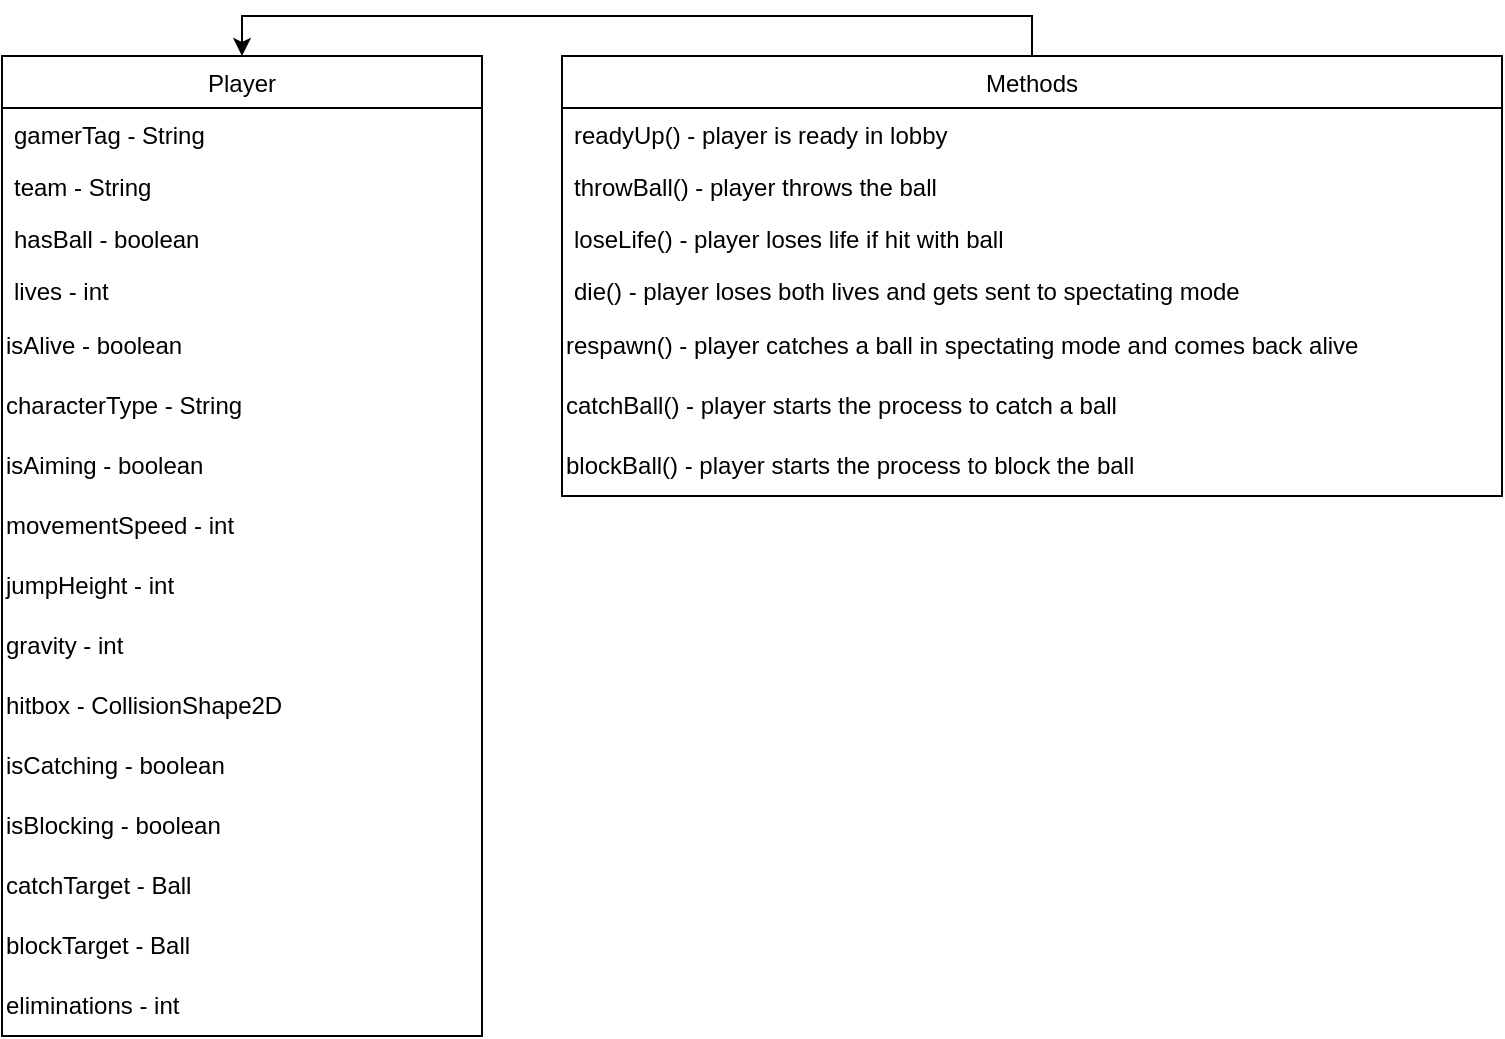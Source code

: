 <mxfile version="26.2.15">
  <diagram id="C5RBs43oDa-KdzZeNtuy" name="Page-1">
    <mxGraphModel dx="1892" dy="1112" grid="1" gridSize="10" guides="1" tooltips="1" connect="1" arrows="1" fold="1" page="1" pageScale="1" pageWidth="827" pageHeight="1169" math="0" shadow="0">
      <root>
        <mxCell id="WIyWlLk6GJQsqaUBKTNV-0" />
        <mxCell id="WIyWlLk6GJQsqaUBKTNV-1" parent="WIyWlLk6GJQsqaUBKTNV-0" />
        <mxCell id="zkfFHV4jXpPFQw0GAbJ--0" value="Player" style="swimlane;fontStyle=0;align=center;verticalAlign=top;childLayout=stackLayout;horizontal=1;startSize=26;horizontalStack=0;resizeParent=1;resizeLast=0;collapsible=1;marginBottom=0;rounded=0;shadow=0;strokeWidth=1;" parent="WIyWlLk6GJQsqaUBKTNV-1" vertex="1">
          <mxGeometry x="40" y="80" width="240" height="490" as="geometry">
            <mxRectangle x="230" y="140" width="160" height="26" as="alternateBounds" />
          </mxGeometry>
        </mxCell>
        <mxCell id="zkfFHV4jXpPFQw0GAbJ--1" value="gamerTag - String" style="text;align=left;verticalAlign=top;spacingLeft=4;spacingRight=4;overflow=hidden;rotatable=0;points=[[0,0.5],[1,0.5]];portConstraint=eastwest;" parent="zkfFHV4jXpPFQw0GAbJ--0" vertex="1">
          <mxGeometry y="26" width="240" height="26" as="geometry" />
        </mxCell>
        <mxCell id="zkfFHV4jXpPFQw0GAbJ--2" value="team - String" style="text;align=left;verticalAlign=top;spacingLeft=4;spacingRight=4;overflow=hidden;rotatable=0;points=[[0,0.5],[1,0.5]];portConstraint=eastwest;rounded=0;shadow=0;html=0;" parent="zkfFHV4jXpPFQw0GAbJ--0" vertex="1">
          <mxGeometry y="52" width="240" height="26" as="geometry" />
        </mxCell>
        <mxCell id="zkfFHV4jXpPFQw0GAbJ--3" value="hasBall - boolean" style="text;align=left;verticalAlign=top;spacingLeft=4;spacingRight=4;overflow=hidden;rotatable=0;points=[[0,0.5],[1,0.5]];portConstraint=eastwest;rounded=0;shadow=0;html=0;" parent="zkfFHV4jXpPFQw0GAbJ--0" vertex="1">
          <mxGeometry y="78" width="240" height="26" as="geometry" />
        </mxCell>
        <mxCell id="zkfFHV4jXpPFQw0GAbJ--5" value="lives - int" style="text;align=left;verticalAlign=top;spacingLeft=4;spacingRight=4;overflow=hidden;rotatable=0;points=[[0,0.5],[1,0.5]];portConstraint=eastwest;" parent="zkfFHV4jXpPFQw0GAbJ--0" vertex="1">
          <mxGeometry y="104" width="240" height="26" as="geometry" />
        </mxCell>
        <mxCell id="HwjWNNdyg6h4gdvFEkC3-0" value="isAlive - boolean" style="text;html=1;align=left;verticalAlign=middle;whiteSpace=wrap;rounded=0;" vertex="1" parent="zkfFHV4jXpPFQw0GAbJ--0">
          <mxGeometry y="130" width="240" height="30" as="geometry" />
        </mxCell>
        <mxCell id="HwjWNNdyg6h4gdvFEkC3-1" value="characterType - String" style="text;html=1;align=left;verticalAlign=middle;whiteSpace=wrap;rounded=0;" vertex="1" parent="zkfFHV4jXpPFQw0GAbJ--0">
          <mxGeometry y="160" width="240" height="30" as="geometry" />
        </mxCell>
        <mxCell id="HwjWNNdyg6h4gdvFEkC3-2" value="isAiming - boolean" style="text;html=1;align=left;verticalAlign=middle;whiteSpace=wrap;rounded=0;" vertex="1" parent="zkfFHV4jXpPFQw0GAbJ--0">
          <mxGeometry y="190" width="240" height="30" as="geometry" />
        </mxCell>
        <mxCell id="HwjWNNdyg6h4gdvFEkC3-3" value="movementSpeed - int" style="text;html=1;align=left;verticalAlign=middle;whiteSpace=wrap;rounded=0;" vertex="1" parent="zkfFHV4jXpPFQw0GAbJ--0">
          <mxGeometry y="220" width="240" height="30" as="geometry" />
        </mxCell>
        <mxCell id="HwjWNNdyg6h4gdvFEkC3-4" value="jumpHeight - int" style="text;html=1;align=left;verticalAlign=middle;whiteSpace=wrap;rounded=0;" vertex="1" parent="zkfFHV4jXpPFQw0GAbJ--0">
          <mxGeometry y="250" width="240" height="30" as="geometry" />
        </mxCell>
        <mxCell id="HwjWNNdyg6h4gdvFEkC3-5" value="gravity - int" style="text;html=1;align=left;verticalAlign=middle;whiteSpace=wrap;rounded=0;" vertex="1" parent="zkfFHV4jXpPFQw0GAbJ--0">
          <mxGeometry y="280" width="240" height="30" as="geometry" />
        </mxCell>
        <mxCell id="HwjWNNdyg6h4gdvFEkC3-6" value="hitbox - CollisionShape2D" style="text;html=1;align=left;verticalAlign=middle;whiteSpace=wrap;rounded=0;" vertex="1" parent="zkfFHV4jXpPFQw0GAbJ--0">
          <mxGeometry y="310" width="240" height="30" as="geometry" />
        </mxCell>
        <mxCell id="HwjWNNdyg6h4gdvFEkC3-23" value="isCatching - boolean" style="text;html=1;align=left;verticalAlign=middle;whiteSpace=wrap;rounded=0;" vertex="1" parent="zkfFHV4jXpPFQw0GAbJ--0">
          <mxGeometry y="340" width="240" height="30" as="geometry" />
        </mxCell>
        <mxCell id="HwjWNNdyg6h4gdvFEkC3-24" value="isBlocking - boolean" style="text;html=1;align=left;verticalAlign=middle;whiteSpace=wrap;rounded=0;" vertex="1" parent="zkfFHV4jXpPFQw0GAbJ--0">
          <mxGeometry y="370" width="240" height="30" as="geometry" />
        </mxCell>
        <mxCell id="HwjWNNdyg6h4gdvFEkC3-25" value="catchTarget - Ball" style="text;html=1;align=left;verticalAlign=middle;whiteSpace=wrap;rounded=0;" vertex="1" parent="zkfFHV4jXpPFQw0GAbJ--0">
          <mxGeometry y="400" width="240" height="30" as="geometry" />
        </mxCell>
        <mxCell id="HwjWNNdyg6h4gdvFEkC3-26" value="blockTarget - Ball" style="text;html=1;align=left;verticalAlign=middle;whiteSpace=wrap;rounded=0;" vertex="1" parent="zkfFHV4jXpPFQw0GAbJ--0">
          <mxGeometry y="430" width="240" height="30" as="geometry" />
        </mxCell>
        <mxCell id="HwjWNNdyg6h4gdvFEkC3-27" value="eliminations - int" style="text;html=1;align=left;verticalAlign=middle;whiteSpace=wrap;rounded=0;" vertex="1" parent="zkfFHV4jXpPFQw0GAbJ--0">
          <mxGeometry y="460" width="240" height="30" as="geometry" />
        </mxCell>
        <mxCell id="HwjWNNdyg6h4gdvFEkC3-29" style="edgeStyle=orthogonalEdgeStyle;rounded=0;orthogonalLoop=1;jettySize=auto;html=1;exitX=0.5;exitY=0;exitDx=0;exitDy=0;entryX=0.5;entryY=0;entryDx=0;entryDy=0;" edge="1" parent="WIyWlLk6GJQsqaUBKTNV-1" source="HwjWNNdyg6h4gdvFEkC3-11" target="zkfFHV4jXpPFQw0GAbJ--0">
          <mxGeometry relative="1" as="geometry" />
        </mxCell>
        <mxCell id="HwjWNNdyg6h4gdvFEkC3-11" value="Methods" style="swimlane;fontStyle=0;align=center;verticalAlign=top;childLayout=stackLayout;horizontal=1;startSize=26;horizontalStack=0;resizeParent=1;resizeLast=0;collapsible=1;marginBottom=0;rounded=0;shadow=0;strokeWidth=1;" vertex="1" parent="WIyWlLk6GJQsqaUBKTNV-1">
          <mxGeometry x="320" y="80" width="470" height="220" as="geometry">
            <mxRectangle x="230" y="140" width="160" height="26" as="alternateBounds" />
          </mxGeometry>
        </mxCell>
        <mxCell id="HwjWNNdyg6h4gdvFEkC3-12" value="readyUp() - player is ready in lobby" style="text;align=left;verticalAlign=top;spacingLeft=4;spacingRight=4;overflow=hidden;rotatable=0;points=[[0,0.5],[1,0.5]];portConstraint=eastwest;" vertex="1" parent="HwjWNNdyg6h4gdvFEkC3-11">
          <mxGeometry y="26" width="470" height="26" as="geometry" />
        </mxCell>
        <mxCell id="HwjWNNdyg6h4gdvFEkC3-13" value="throwBall() - player throws the ball" style="text;align=left;verticalAlign=top;spacingLeft=4;spacingRight=4;overflow=hidden;rotatable=0;points=[[0,0.5],[1,0.5]];portConstraint=eastwest;rounded=0;shadow=0;html=0;" vertex="1" parent="HwjWNNdyg6h4gdvFEkC3-11">
          <mxGeometry y="52" width="470" height="26" as="geometry" />
        </mxCell>
        <mxCell id="HwjWNNdyg6h4gdvFEkC3-14" value="loseLife() - player loses life if hit with ball" style="text;align=left;verticalAlign=top;spacingLeft=4;spacingRight=4;overflow=hidden;rotatable=0;points=[[0,0.5],[1,0.5]];portConstraint=eastwest;rounded=0;shadow=0;html=0;" vertex="1" parent="HwjWNNdyg6h4gdvFEkC3-11">
          <mxGeometry y="78" width="470" height="26" as="geometry" />
        </mxCell>
        <mxCell id="HwjWNNdyg6h4gdvFEkC3-15" value="die() - player loses both lives and gets sent to spectating mode" style="text;align=left;verticalAlign=top;spacingLeft=4;spacingRight=4;overflow=hidden;rotatable=0;points=[[0,0.5],[1,0.5]];portConstraint=eastwest;" vertex="1" parent="HwjWNNdyg6h4gdvFEkC3-11">
          <mxGeometry y="104" width="470" height="26" as="geometry" />
        </mxCell>
        <mxCell id="HwjWNNdyg6h4gdvFEkC3-16" value="respawn() - player catches a ball in spectating mode and comes back alive" style="text;html=1;align=left;verticalAlign=middle;whiteSpace=wrap;rounded=0;" vertex="1" parent="HwjWNNdyg6h4gdvFEkC3-11">
          <mxGeometry y="130" width="470" height="30" as="geometry" />
        </mxCell>
        <mxCell id="HwjWNNdyg6h4gdvFEkC3-17" value="catchBall() - player starts the process to catch a ball" style="text;html=1;align=left;verticalAlign=middle;whiteSpace=wrap;rounded=0;" vertex="1" parent="HwjWNNdyg6h4gdvFEkC3-11">
          <mxGeometry y="160" width="470" height="30" as="geometry" />
        </mxCell>
        <mxCell id="HwjWNNdyg6h4gdvFEkC3-18" value="blockBall() - player starts the process to block the ball" style="text;html=1;align=left;verticalAlign=middle;whiteSpace=wrap;rounded=0;" vertex="1" parent="HwjWNNdyg6h4gdvFEkC3-11">
          <mxGeometry y="190" width="470" height="30" as="geometry" />
        </mxCell>
      </root>
    </mxGraphModel>
  </diagram>
</mxfile>
